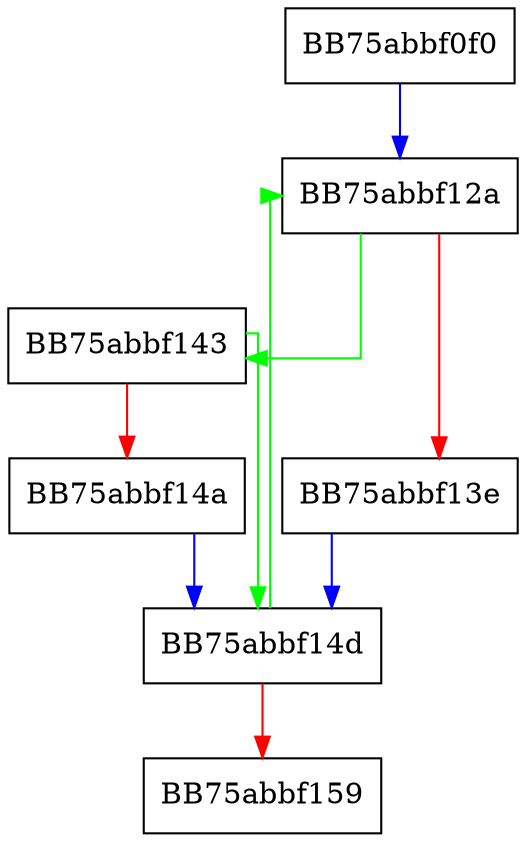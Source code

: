 digraph SSE_paddusb {
  node [shape="box"];
  graph [splines=ortho];
  BB75abbf0f0 -> BB75abbf12a [color="blue"];
  BB75abbf12a -> BB75abbf143 [color="green"];
  BB75abbf12a -> BB75abbf13e [color="red"];
  BB75abbf13e -> BB75abbf14d [color="blue"];
  BB75abbf143 -> BB75abbf14d [color="green"];
  BB75abbf143 -> BB75abbf14a [color="red"];
  BB75abbf14a -> BB75abbf14d [color="blue"];
  BB75abbf14d -> BB75abbf12a [color="green"];
  BB75abbf14d -> BB75abbf159 [color="red"];
}